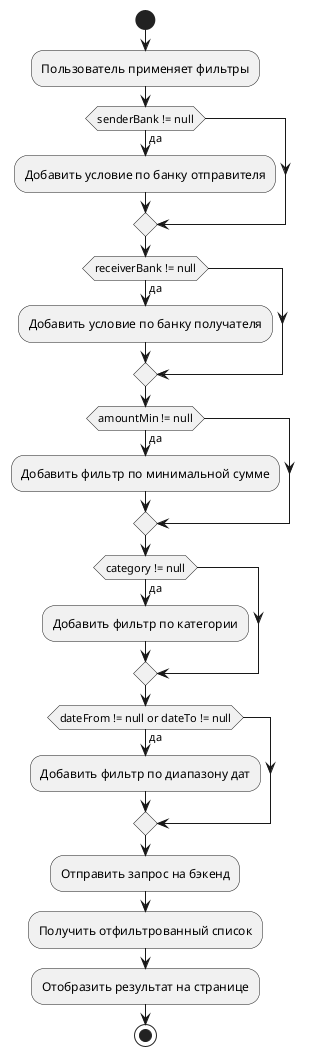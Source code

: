 @startuml
start
:Пользователь применяет фильтры;
if (senderBank != null) then (да)
  :Добавить условие по банку отправителя;
endif

if (receiverBank != null) then (да)
  :Добавить условие по банку получателя;
endif

if (amountMin != null) then (да)
  :Добавить фильтр по минимальной сумме;
endif

if (category != null) then (да)
  :Добавить фильтр по категории;
endif

if (dateFrom != null or dateTo != null) then (да)
  :Добавить фильтр по диапазону дат;
endif

:Отправить запрос на бэкенд;
:Получить отфильтрованный список;
:Отобразить результат на странице;

stop
@enduml
